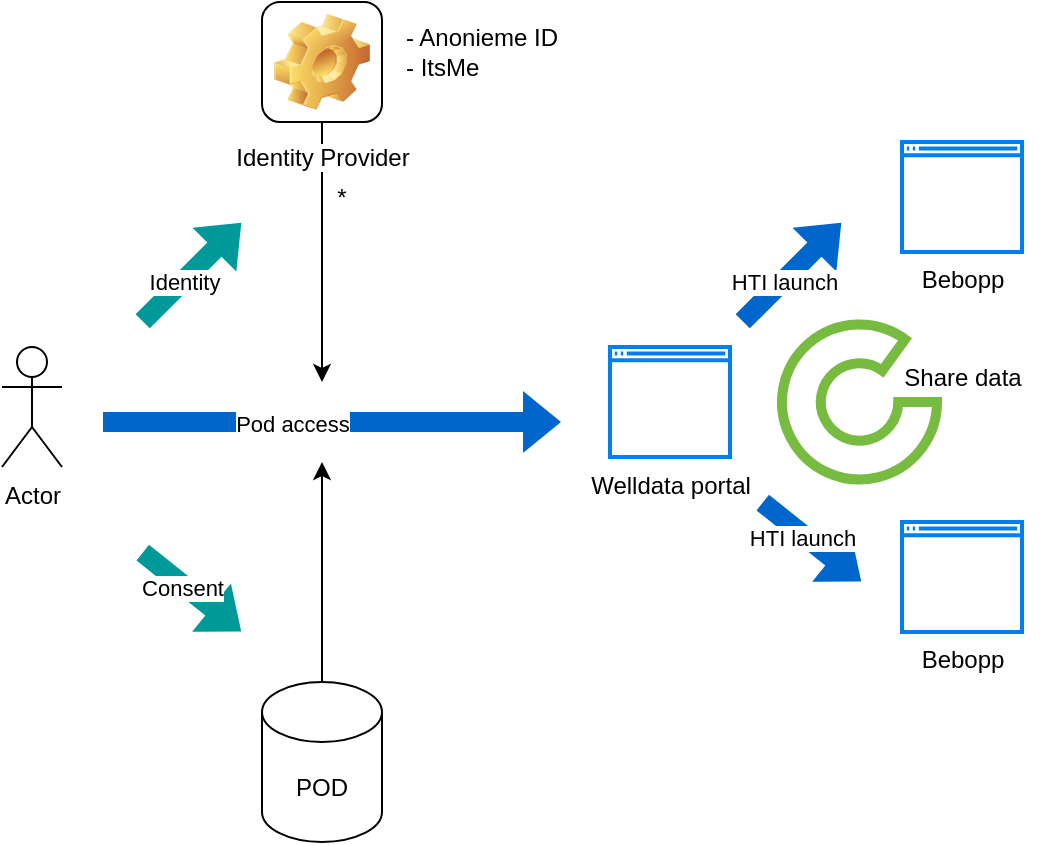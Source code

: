 <mxfile version="26.0.16">
  <diagram name="Page-1" id="zk0IBZCfySzQGZSyrAQ5">
    <mxGraphModel dx="1226" dy="779" grid="1" gridSize="10" guides="1" tooltips="1" connect="1" arrows="1" fold="1" page="1" pageScale="1" pageWidth="827" pageHeight="1169" math="0" shadow="0">
      <root>
        <mxCell id="0" />
        <mxCell id="1" parent="0" />
        <mxCell id="cpSgUG0TKF3vMzKKmCbn-1" value="Actor" style="shape=umlActor;verticalLabelPosition=bottom;verticalAlign=top;html=1;outlineConnect=0;" parent="1" vertex="1">
          <mxGeometry x="50" y="362.5" width="30" height="60" as="geometry" />
        </mxCell>
        <mxCell id="cpSgUG0TKF3vMzKKmCbn-37" style="edgeStyle=orthogonalEdgeStyle;rounded=0;orthogonalLoop=1;jettySize=auto;html=1;" parent="1" source="cpSgUG0TKF3vMzKKmCbn-2" edge="1">
          <mxGeometry relative="1" as="geometry">
            <mxPoint x="210" y="420" as="targetPoint" />
          </mxGeometry>
        </mxCell>
        <mxCell id="cpSgUG0TKF3vMzKKmCbn-2" value="POD" style="shape=cylinder3;whiteSpace=wrap;html=1;boundedLbl=1;backgroundOutline=1;size=15;" parent="1" vertex="1">
          <mxGeometry x="180" y="530" width="60" height="80" as="geometry" />
        </mxCell>
        <mxCell id="cpSgUG0TKF3vMzKKmCbn-6" value="Welldata portal" style="html=1;verticalLabelPosition=bottom;align=center;labelBackgroundColor=#ffffff;verticalAlign=top;strokeWidth=2;strokeColor=#0080F0;shadow=0;dashed=0;shape=mxgraph.ios7.icons.window;" parent="1" vertex="1">
          <mxGeometry x="354" y="362.5" width="60" height="55" as="geometry" />
        </mxCell>
        <mxCell id="cpSgUG0TKF3vMzKKmCbn-11" value="Bebopp" style="html=1;verticalLabelPosition=bottom;align=center;labelBackgroundColor=#ffffff;verticalAlign=top;strokeWidth=2;strokeColor=#0080F0;shadow=0;dashed=0;shape=mxgraph.ios7.icons.window;" parent="1" vertex="1">
          <mxGeometry x="500" y="260" width="60" height="55" as="geometry" />
        </mxCell>
        <mxCell id="cpSgUG0TKF3vMzKKmCbn-32" style="edgeStyle=orthogonalEdgeStyle;rounded=0;orthogonalLoop=1;jettySize=auto;html=1;" parent="1" source="cpSgUG0TKF3vMzKKmCbn-12" edge="1">
          <mxGeometry relative="1" as="geometry">
            <mxPoint x="210" y="380" as="targetPoint" />
          </mxGeometry>
        </mxCell>
        <mxCell id="cpSgUG0TKF3vMzKKmCbn-12" value="Identity Provider" style="icon;html=1;image=img/clipart/Gear_128x128.png" parent="1" vertex="1">
          <mxGeometry x="180" y="190" width="60" height="60" as="geometry" />
        </mxCell>
        <mxCell id="cpSgUG0TKF3vMzKKmCbn-19" value="Bebopp" style="html=1;verticalLabelPosition=bottom;align=center;labelBackgroundColor=#ffffff;verticalAlign=top;strokeWidth=2;strokeColor=#0080F0;shadow=0;dashed=0;shape=mxgraph.ios7.icons.window;" parent="1" vertex="1">
          <mxGeometry x="500" y="450" width="60" height="55" as="geometry" />
        </mxCell>
        <mxCell id="cpSgUG0TKF3vMzKKmCbn-20" value="" style="shape=flexArrow;endArrow=classic;html=1;rounded=0;fillColor=#0066CC;strokeColor=none;" parent="1" edge="1">
          <mxGeometry width="50" height="50" relative="1" as="geometry">
            <mxPoint x="420" y="350" as="sourcePoint" />
            <mxPoint x="470" y="300" as="targetPoint" />
          </mxGeometry>
        </mxCell>
        <mxCell id="cpSgUG0TKF3vMzKKmCbn-21" value="HTI launch" style="edgeLabel;html=1;align=center;verticalAlign=middle;resizable=0;points=[];" parent="cpSgUG0TKF3vMzKKmCbn-20" vertex="1" connectable="0">
          <mxGeometry x="-0.18" y="-1" relative="1" as="geometry">
            <mxPoint as="offset" />
          </mxGeometry>
        </mxCell>
        <mxCell id="cpSgUG0TKF3vMzKKmCbn-22" value="" style="shape=flexArrow;endArrow=classic;html=1;rounded=0;fillColor=#0066CC;strokeColor=none;" parent="1" edge="1">
          <mxGeometry width="50" height="50" relative="1" as="geometry">
            <mxPoint x="430" y="440" as="sourcePoint" />
            <mxPoint x="480" y="480" as="targetPoint" />
          </mxGeometry>
        </mxCell>
        <mxCell id="cpSgUG0TKF3vMzKKmCbn-23" value="HTI launch" style="edgeLabel;html=1;align=center;verticalAlign=middle;resizable=0;points=[];" parent="cpSgUG0TKF3vMzKKmCbn-22" vertex="1" connectable="0">
          <mxGeometry x="-0.18" y="-1" relative="1" as="geometry">
            <mxPoint as="offset" />
          </mxGeometry>
        </mxCell>
        <mxCell id="cpSgUG0TKF3vMzKKmCbn-24" value="" style="shape=flexArrow;endArrow=classic;html=1;rounded=0;fillColor=#009999;strokeColor=none;" parent="1" edge="1">
          <mxGeometry width="50" height="50" relative="1" as="geometry">
            <mxPoint x="120" y="350" as="sourcePoint" />
            <mxPoint x="170" y="300" as="targetPoint" />
          </mxGeometry>
        </mxCell>
        <mxCell id="cpSgUG0TKF3vMzKKmCbn-25" value="Identity" style="edgeLabel;html=1;align=center;verticalAlign=middle;resizable=0;points=[];" parent="cpSgUG0TKF3vMzKKmCbn-24" vertex="1" connectable="0">
          <mxGeometry x="-0.18" y="-1" relative="1" as="geometry">
            <mxPoint as="offset" />
          </mxGeometry>
        </mxCell>
        <mxCell id="cpSgUG0TKF3vMzKKmCbn-27" value="" style="shape=flexArrow;endArrow=classic;html=1;rounded=0;fillColor=#0066CC;strokeColor=none;" parent="1" edge="1">
          <mxGeometry width="50" height="50" relative="1" as="geometry">
            <mxPoint x="100" y="400" as="sourcePoint" />
            <mxPoint x="330" y="400" as="targetPoint" />
          </mxGeometry>
        </mxCell>
        <mxCell id="cpSgUG0TKF3vMzKKmCbn-28" value="Pod access" style="edgeLabel;html=1;align=center;verticalAlign=middle;resizable=0;points=[];" parent="cpSgUG0TKF3vMzKKmCbn-27" vertex="1" connectable="0">
          <mxGeometry x="-0.18" y="-1" relative="1" as="geometry">
            <mxPoint as="offset" />
          </mxGeometry>
        </mxCell>
        <mxCell id="cpSgUG0TKF3vMzKKmCbn-30" value="" style="shape=flexArrow;endArrow=classic;html=1;rounded=0;fillColor=#009999;strokeColor=none;" parent="1" edge="1">
          <mxGeometry width="50" height="50" relative="1" as="geometry">
            <mxPoint x="120" y="465" as="sourcePoint" />
            <mxPoint x="170" y="505" as="targetPoint" />
          </mxGeometry>
        </mxCell>
        <mxCell id="cpSgUG0TKF3vMzKKmCbn-31" value="Consent" style="edgeLabel;html=1;align=center;verticalAlign=middle;resizable=0;points=[];" parent="cpSgUG0TKF3vMzKKmCbn-30" vertex="1" connectable="0">
          <mxGeometry x="-0.18" y="-1" relative="1" as="geometry">
            <mxPoint as="offset" />
          </mxGeometry>
        </mxCell>
        <mxCell id="cpSgUG0TKF3vMzKKmCbn-35" value="" style="verticalLabelPosition=bottom;verticalAlign=top;html=1;shape=mxgraph.basic.partConcEllipse;startAngle=0.25;endAngle=0.1;arcWidth=0.5;strokeColor=light-dark(#77bb41, #ededed);fillColor=none;strokeWidth=5;" parent="1" vertex="1">
          <mxGeometry x="440" y="351.25" width="77.5" height="77.5" as="geometry" />
        </mxCell>
        <mxCell id="cpSgUG0TKF3vMzKKmCbn-36" value="Share data" style="text;html=1;align=center;verticalAlign=middle;resizable=0;points=[];autosize=1;strokeColor=none;fillColor=none;" parent="1" vertex="1">
          <mxGeometry x="490" y="362.5" width="80" height="30" as="geometry" />
        </mxCell>
        <mxCell id="crF5SjwSwRSSfk71TfKc-1" value="*" style="text;html=1;align=center;verticalAlign=middle;whiteSpace=wrap;rounded=0;" vertex="1" parent="1">
          <mxGeometry x="190" y="272.5" width="60" height="30" as="geometry" />
        </mxCell>
        <mxCell id="crF5SjwSwRSSfk71TfKc-2" value="- Anonieme ID&lt;div&gt;- ItsMe&lt;/div&gt;" style="text;html=1;align=left;verticalAlign=middle;whiteSpace=wrap;rounded=0;" vertex="1" parent="1">
          <mxGeometry x="250" y="200" width="150" height="30" as="geometry" />
        </mxCell>
      </root>
    </mxGraphModel>
  </diagram>
</mxfile>
